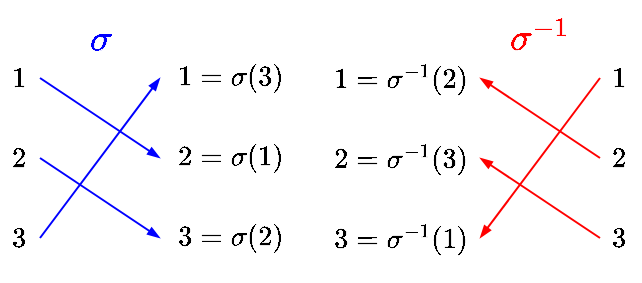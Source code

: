 <mxfile version="21.6.8" type="device" pages="2">
  <diagram name="ページ1" id="j1AXV7vBwtHWgudkMlCj">
    <mxGraphModel dx="682" dy="378" grid="1" gridSize="5" guides="1" tooltips="1" connect="1" arrows="1" fold="1" page="1" pageScale="1" pageWidth="600" pageHeight="600" math="1" shadow="0">
      <root>
        <mxCell id="0" />
        <mxCell id="1" parent="0" />
        <mxCell id="Pkm6Bs31wuboDv5U0Scg-8" style="rounded=0;orthogonalLoop=1;jettySize=auto;html=1;exitX=1;exitY=0.5;exitDx=0;exitDy=0;entryX=0;entryY=0.5;entryDx=0;entryDy=0;endArrow=blockThin;endFill=1;endSize=4;startSize=4;strokeColor=#0000FF;" edge="1" parent="1" source="Pkm6Bs31wuboDv5U0Scg-2" target="Pkm6Bs31wuboDv5U0Scg-6">
          <mxGeometry relative="1" as="geometry" />
        </mxCell>
        <mxCell id="Pkm6Bs31wuboDv5U0Scg-2" value="\(1\)" style="text;html=1;strokeColor=none;fillColor=none;align=center;verticalAlign=middle;whiteSpace=wrap;rounded=0;" vertex="1" parent="1">
          <mxGeometry x="160" y="160" width="20" height="20" as="geometry" />
        </mxCell>
        <mxCell id="Pkm6Bs31wuboDv5U0Scg-9" style="rounded=0;orthogonalLoop=1;jettySize=auto;html=1;exitX=1;exitY=0.5;exitDx=0;exitDy=0;entryX=0;entryY=0.5;entryDx=0;entryDy=0;endArrow=blockThin;endFill=1;endSize=4;startSize=4;strokeColor=#0000FF;" edge="1" parent="1" source="Pkm6Bs31wuboDv5U0Scg-3" target="Pkm6Bs31wuboDv5U0Scg-7">
          <mxGeometry relative="1" as="geometry" />
        </mxCell>
        <mxCell id="Pkm6Bs31wuboDv5U0Scg-3" value="\(2\)" style="text;html=1;strokeColor=none;fillColor=none;align=center;verticalAlign=middle;whiteSpace=wrap;rounded=0;" vertex="1" parent="1">
          <mxGeometry x="160" y="200" width="20" height="20" as="geometry" />
        </mxCell>
        <mxCell id="Pkm6Bs31wuboDv5U0Scg-10" style="rounded=0;orthogonalLoop=1;jettySize=auto;html=1;exitX=1;exitY=0.5;exitDx=0;exitDy=0;entryX=0;entryY=0.5;entryDx=0;entryDy=0;endArrow=blockThin;endFill=1;endSize=4;startSize=4;strokeColor=#0000FF;" edge="1" parent="1" source="Pkm6Bs31wuboDv5U0Scg-4" target="Pkm6Bs31wuboDv5U0Scg-5">
          <mxGeometry relative="1" as="geometry" />
        </mxCell>
        <mxCell id="Pkm6Bs31wuboDv5U0Scg-4" value="\(3\)" style="text;html=1;strokeColor=none;fillColor=none;align=center;verticalAlign=middle;whiteSpace=wrap;rounded=0;" vertex="1" parent="1">
          <mxGeometry x="160" y="240" width="20" height="20" as="geometry" />
        </mxCell>
        <mxCell id="Pkm6Bs31wuboDv5U0Scg-5" value="\(1 = \sigma(3)\)" style="text;html=1;strokeColor=none;fillColor=none;align=center;verticalAlign=middle;whiteSpace=wrap;rounded=0;" vertex="1" parent="1">
          <mxGeometry x="240" y="160" width="70" height="20" as="geometry" />
        </mxCell>
        <mxCell id="Pkm6Bs31wuboDv5U0Scg-6" value="\(2 = \sigma(1)\)" style="text;html=1;strokeColor=none;fillColor=none;align=center;verticalAlign=middle;whiteSpace=wrap;rounded=0;" vertex="1" parent="1">
          <mxGeometry x="240" y="200" width="70" height="20" as="geometry" />
        </mxCell>
        <mxCell id="Pkm6Bs31wuboDv5U0Scg-7" value="\(3 = \sigma(2)\)" style="text;html=1;strokeColor=none;fillColor=none;align=center;verticalAlign=middle;whiteSpace=wrap;rounded=0;" vertex="1" parent="1">
          <mxGeometry x="240" y="240" width="70" height="20" as="geometry" />
        </mxCell>
        <mxCell id="Pkm6Bs31wuboDv5U0Scg-12" value="\(\sigma\)" style="text;html=1;strokeColor=none;fillColor=none;align=center;verticalAlign=middle;whiteSpace=wrap;rounded=0;fontSize=16;fontColor=#0000FF;" vertex="1" parent="1">
          <mxGeometry x="180" y="140" width="60" height="20" as="geometry" />
        </mxCell>
        <mxCell id="Pkm6Bs31wuboDv5U0Scg-13" style="rounded=0;orthogonalLoop=1;jettySize=auto;html=1;exitX=1;exitY=0.5;exitDx=0;exitDy=0;entryX=0;entryY=0.5;entryDx=0;entryDy=0;endArrow=none;endFill=0;endSize=4;startSize=4;startArrow=blockThin;startFill=1;strokeColor=#FF0000;" edge="1" parent="1" source="Pkm6Bs31wuboDv5U0Scg-14" target="Pkm6Bs31wuboDv5U0Scg-20">
          <mxGeometry relative="1" as="geometry" />
        </mxCell>
        <mxCell id="Pkm6Bs31wuboDv5U0Scg-14" value="\(1 = \sigma^{-1}(2)\)" style="text;html=1;strokeColor=none;fillColor=none;align=center;verticalAlign=middle;whiteSpace=wrap;rounded=0;" vertex="1" parent="1">
          <mxGeometry x="320" y="160" width="80" height="20" as="geometry" />
        </mxCell>
        <mxCell id="Pkm6Bs31wuboDv5U0Scg-15" style="rounded=0;orthogonalLoop=1;jettySize=auto;html=1;exitX=1;exitY=0.5;exitDx=0;exitDy=0;entryX=0;entryY=0.5;entryDx=0;entryDy=0;endArrow=none;endFill=0;endSize=4;startSize=4;startArrow=blockThin;startFill=1;strokeColor=#FF0000;" edge="1" parent="1" source="Pkm6Bs31wuboDv5U0Scg-16" target="Pkm6Bs31wuboDv5U0Scg-21">
          <mxGeometry relative="1" as="geometry" />
        </mxCell>
        <mxCell id="Pkm6Bs31wuboDv5U0Scg-16" value="\(2 = \sigma^{-1}(3)\)" style="text;html=1;strokeColor=none;fillColor=none;align=center;verticalAlign=middle;whiteSpace=wrap;rounded=0;" vertex="1" parent="1">
          <mxGeometry x="320" y="200" width="80" height="20" as="geometry" />
        </mxCell>
        <mxCell id="Pkm6Bs31wuboDv5U0Scg-17" style="rounded=0;orthogonalLoop=1;jettySize=auto;html=1;exitX=1;exitY=0.5;exitDx=0;exitDy=0;entryX=0;entryY=0.5;entryDx=0;entryDy=0;endArrow=none;endFill=0;endSize=4;startSize=4;startArrow=blockThin;startFill=1;strokeColor=#FF0000;" edge="1" parent="1" source="Pkm6Bs31wuboDv5U0Scg-18" target="Pkm6Bs31wuboDv5U0Scg-19">
          <mxGeometry relative="1" as="geometry" />
        </mxCell>
        <mxCell id="Pkm6Bs31wuboDv5U0Scg-18" value="\(3 = \sigma^{-1}(1)\)" style="text;html=1;strokeColor=none;fillColor=none;align=center;verticalAlign=middle;whiteSpace=wrap;rounded=0;" vertex="1" parent="1">
          <mxGeometry x="320" y="240" width="80" height="20" as="geometry" />
        </mxCell>
        <mxCell id="Pkm6Bs31wuboDv5U0Scg-19" value="\(1\)" style="text;html=1;strokeColor=none;fillColor=none;align=center;verticalAlign=middle;whiteSpace=wrap;rounded=0;" vertex="1" parent="1">
          <mxGeometry x="460" y="160" width="20" height="20" as="geometry" />
        </mxCell>
        <mxCell id="Pkm6Bs31wuboDv5U0Scg-20" value="\(2\)" style="text;html=1;strokeColor=none;fillColor=none;align=center;verticalAlign=middle;whiteSpace=wrap;rounded=0;" vertex="1" parent="1">
          <mxGeometry x="460" y="200" width="20" height="20" as="geometry" />
        </mxCell>
        <mxCell id="Pkm6Bs31wuboDv5U0Scg-21" value="\(3\)" style="text;html=1;strokeColor=none;fillColor=none;align=center;verticalAlign=middle;whiteSpace=wrap;rounded=0;" vertex="1" parent="1">
          <mxGeometry x="460" y="240" width="20" height="20" as="geometry" />
        </mxCell>
        <mxCell id="Pkm6Bs31wuboDv5U0Scg-22" value="\(\sigma^{-1}\)" style="text;html=1;strokeColor=none;fillColor=none;align=center;verticalAlign=middle;whiteSpace=wrap;rounded=0;fontSize=16;fontColor=#FF0000;" vertex="1" parent="1">
          <mxGeometry x="400" y="140" width="60" height="20" as="geometry" />
        </mxCell>
      </root>
    </mxGraphModel>
  </diagram>
  <diagram id="JRWFFP7KgaPhAkO86Ai0" name="ページ2">
    <mxGraphModel dx="812" dy="450" grid="1" gridSize="5" guides="1" tooltips="1" connect="1" arrows="1" fold="1" page="1" pageScale="1" pageWidth="600" pageHeight="600" math="1" shadow="0">
      <root>
        <mxCell id="0" />
        <mxCell id="1" parent="0" />
        <mxCell id="yssun6Ey7zOWDzPt7ppu-1" style="rounded=0;orthogonalLoop=1;jettySize=auto;html=1;exitX=1;exitY=0.5;exitDx=0;exitDy=0;entryX=0;entryY=0.5;entryDx=0;entryDy=0;endArrow=blockThin;endFill=1;endSize=4;startSize=4;strokeColor=#0000FF;" edge="1" parent="1" source="yssun6Ey7zOWDzPt7ppu-2" target="yssun6Ey7zOWDzPt7ppu-9">
          <mxGeometry relative="1" as="geometry" />
        </mxCell>
        <mxCell id="yssun6Ey7zOWDzPt7ppu-2" value="\(1\)" style="text;html=1;strokeColor=none;fillColor=none;align=center;verticalAlign=middle;whiteSpace=wrap;rounded=0;" vertex="1" parent="1">
          <mxGeometry x="160" y="160" width="20" height="20" as="geometry" />
        </mxCell>
        <mxCell id="yssun6Ey7zOWDzPt7ppu-3" style="rounded=0;orthogonalLoop=1;jettySize=auto;html=1;exitX=1;exitY=0.5;exitDx=0;exitDy=0;entryX=0;entryY=0.5;entryDx=0;entryDy=0;endArrow=blockThin;endFill=1;endSize=4;startSize=4;strokeColor=#0000FF;" edge="1" parent="1" source="yssun6Ey7zOWDzPt7ppu-6" target="yssun6Ey7zOWDzPt7ppu-8">
          <mxGeometry relative="1" as="geometry">
            <mxPoint x="320" y="170" as="sourcePoint" />
            <mxPoint x="380" y="210" as="targetPoint" />
          </mxGeometry>
        </mxCell>
        <mxCell id="yssun6Ey7zOWDzPt7ppu-4" value="\(2\)" style="text;html=1;strokeColor=none;fillColor=none;align=center;verticalAlign=middle;whiteSpace=wrap;rounded=0;" vertex="1" parent="1">
          <mxGeometry x="160" y="190" width="20" height="20" as="geometry" />
        </mxCell>
        <mxCell id="yssun6Ey7zOWDzPt7ppu-5" style="rounded=0;orthogonalLoop=1;jettySize=auto;html=1;exitX=1;exitY=0.5;exitDx=0;exitDy=0;entryX=0;entryY=0.5;entryDx=0;entryDy=0;endArrow=blockThin;endFill=1;endSize=4;startSize=4;strokeColor=#0000FF;" edge="1" parent="1" source="yssun6Ey7zOWDzPt7ppu-4" target="yssun6Ey7zOWDzPt7ppu-7">
          <mxGeometry relative="1" as="geometry" />
        </mxCell>
        <mxCell id="yssun6Ey7zOWDzPt7ppu-6" value="\(3\)" style="text;html=1;strokeColor=none;fillColor=none;align=center;verticalAlign=middle;whiteSpace=wrap;rounded=0;" vertex="1" parent="1">
          <mxGeometry x="160" y="220" width="20" height="20" as="geometry" />
        </mxCell>
        <mxCell id="yssun6Ey7zOWDzPt7ppu-7" value="\(1 = \sigma(2)\)" style="text;html=1;strokeColor=none;fillColor=none;align=center;verticalAlign=middle;whiteSpace=wrap;rounded=0;" vertex="1" parent="1">
          <mxGeometry x="240" y="160" width="70" height="20" as="geometry" />
        </mxCell>
        <mxCell id="yssun6Ey7zOWDzPt7ppu-8" value="\(2 = \sigma(3)\)" style="text;html=1;strokeColor=none;fillColor=none;align=center;verticalAlign=middle;whiteSpace=wrap;rounded=0;" vertex="1" parent="1">
          <mxGeometry x="240" y="190" width="70" height="20" as="geometry" />
        </mxCell>
        <mxCell id="yssun6Ey7zOWDzPt7ppu-9" value="\(3 = \sigma(1)\)" style="text;html=1;strokeColor=none;fillColor=none;align=center;verticalAlign=middle;whiteSpace=wrap;rounded=0;" vertex="1" parent="1">
          <mxGeometry x="240" y="220" width="70" height="20" as="geometry" />
        </mxCell>
        <mxCell id="yssun6Ey7zOWDzPt7ppu-10" value="\(\sigma\)" style="text;html=1;strokeColor=none;fillColor=none;align=center;verticalAlign=middle;whiteSpace=wrap;rounded=0;fontSize=16;fontColor=#0000FF;" vertex="1" parent="1">
          <mxGeometry x="180" y="140" width="60" height="20" as="geometry" />
        </mxCell>
        <mxCell id="yssun6Ey7zOWDzPt7ppu-11" style="rounded=0;orthogonalLoop=1;jettySize=auto;html=1;exitX=1;exitY=0.5;exitDx=0;exitDy=0;entryX=0;entryY=0.5;entryDx=0;entryDy=0;endArrow=blockThin;endFill=1;endSize=4;startSize=4;strokeColor=#FF0000;" edge="1" parent="1" source="yssun6Ey7zOWDzPt7ppu-12" target="yssun6Ey7zOWDzPt7ppu-18">
          <mxGeometry relative="1" as="geometry" />
        </mxCell>
        <mxCell id="yssun6Ey7zOWDzPt7ppu-12" value="\(1\)" style="text;html=1;strokeColor=none;fillColor=none;align=center;verticalAlign=middle;whiteSpace=wrap;rounded=0;" vertex="1" parent="1">
          <mxGeometry x="320" y="160" width="20" height="20" as="geometry" />
        </mxCell>
        <mxCell id="yssun6Ey7zOWDzPt7ppu-13" style="rounded=0;orthogonalLoop=1;jettySize=auto;html=1;exitX=1;exitY=0.5;exitDx=0;exitDy=0;entryX=0;entryY=0.5;entryDx=0;entryDy=0;endArrow=blockThin;endFill=1;endSize=4;startSize=4;strokeColor=#FF0000;" edge="1" parent="1" source="yssun6Ey7zOWDzPt7ppu-16" target="yssun6Ey7zOWDzPt7ppu-19">
          <mxGeometry relative="1" as="geometry">
            <mxPoint x="480" y="160" as="sourcePoint" />
            <mxPoint x="540" y="200" as="targetPoint" />
          </mxGeometry>
        </mxCell>
        <mxCell id="yssun6Ey7zOWDzPt7ppu-14" value="\(2\)" style="text;html=1;strokeColor=none;fillColor=none;align=center;verticalAlign=middle;whiteSpace=wrap;rounded=0;" vertex="1" parent="1">
          <mxGeometry x="320" y="190" width="20" height="20" as="geometry" />
        </mxCell>
        <mxCell id="yssun6Ey7zOWDzPt7ppu-15" style="rounded=0;orthogonalLoop=1;jettySize=auto;html=1;exitX=1;exitY=0.5;exitDx=0;exitDy=0;entryX=0;entryY=0.5;entryDx=0;entryDy=0;endArrow=blockThin;endFill=1;endSize=4;startSize=4;strokeColor=#FF0000;" edge="1" parent="1" source="yssun6Ey7zOWDzPt7ppu-14" target="yssun6Ey7zOWDzPt7ppu-17">
          <mxGeometry relative="1" as="geometry" />
        </mxCell>
        <mxCell id="yssun6Ey7zOWDzPt7ppu-16" value="\(3\)" style="text;html=1;strokeColor=none;fillColor=none;align=center;verticalAlign=middle;whiteSpace=wrap;rounded=0;" vertex="1" parent="1">
          <mxGeometry x="320" y="220" width="20" height="20" as="geometry" />
        </mxCell>
        <mxCell id="yssun6Ey7zOWDzPt7ppu-17" value="\(1 = \tau(2)\)" style="text;html=1;strokeColor=none;fillColor=none;align=center;verticalAlign=middle;whiteSpace=wrap;rounded=0;" vertex="1" parent="1">
          <mxGeometry x="400" y="160" width="70" height="20" as="geometry" />
        </mxCell>
        <mxCell id="yssun6Ey7zOWDzPt7ppu-18" value="\(2 = \tau(1)\)" style="text;html=1;strokeColor=none;fillColor=none;align=center;verticalAlign=middle;whiteSpace=wrap;rounded=0;" vertex="1" parent="1">
          <mxGeometry x="400" y="190" width="70" height="20" as="geometry" />
        </mxCell>
        <mxCell id="yssun6Ey7zOWDzPt7ppu-19" value="\(3 = \tau(3)\)" style="text;html=1;strokeColor=none;fillColor=none;align=center;verticalAlign=middle;whiteSpace=wrap;rounded=0;" vertex="1" parent="1">
          <mxGeometry x="400" y="220" width="70" height="20" as="geometry" />
        </mxCell>
        <mxCell id="yssun6Ey7zOWDzPt7ppu-20" value="\(\tau\)" style="text;html=1;strokeColor=none;fillColor=none;align=center;verticalAlign=middle;whiteSpace=wrap;rounded=0;fontSize=16;fontColor=#FF0000;" vertex="1" parent="1">
          <mxGeometry x="340" y="140" width="60" height="20" as="geometry" />
        </mxCell>
        <mxCell id="yssun6Ey7zOWDzPt7ppu-21" style="rounded=0;orthogonalLoop=1;jettySize=auto;html=1;exitX=1;exitY=0.5;exitDx=0;exitDy=0;entryX=0;entryY=0.5;entryDx=0;entryDy=0;endArrow=blockThin;endFill=1;endSize=4;startSize=4;strokeColor=#00CC00;" edge="1" parent="1" source="yssun6Ey7zOWDzPt7ppu-22" target="yssun6Ey7zOWDzPt7ppu-39">
          <mxGeometry relative="1" as="geometry">
            <mxPoint x="305" y="360.0" as="targetPoint" />
          </mxGeometry>
        </mxCell>
        <mxCell id="yssun6Ey7zOWDzPt7ppu-22" value="\(1\)" style="text;html=1;strokeColor=none;fillColor=none;align=center;verticalAlign=middle;whiteSpace=wrap;rounded=0;" vertex="1" parent="1">
          <mxGeometry x="265" y="270" width="20" height="20" as="geometry" />
        </mxCell>
        <mxCell id="yssun6Ey7zOWDzPt7ppu-23" style="rounded=0;orthogonalLoop=1;jettySize=auto;html=1;exitX=1;exitY=0.5;exitDx=0;exitDy=0;entryX=0;entryY=0.5;entryDx=0;entryDy=0;endArrow=blockThin;endFill=1;endSize=4;startSize=4;strokeColor=#00CC00;" edge="1" parent="1" source="yssun6Ey7zOWDzPt7ppu-26" target="yssun6Ey7zOWDzPt7ppu-37">
          <mxGeometry relative="1" as="geometry">
            <mxPoint x="385" y="290" as="sourcePoint" />
            <mxPoint x="305" y="320.0" as="targetPoint" />
          </mxGeometry>
        </mxCell>
        <mxCell id="yssun6Ey7zOWDzPt7ppu-24" value="\(2\)" style="text;html=1;strokeColor=none;fillColor=none;align=center;verticalAlign=middle;whiteSpace=wrap;rounded=0;" vertex="1" parent="1">
          <mxGeometry x="265" y="300" width="20" height="20" as="geometry" />
        </mxCell>
        <mxCell id="yssun6Ey7zOWDzPt7ppu-25" style="rounded=0;orthogonalLoop=1;jettySize=auto;html=1;exitX=1;exitY=0.5;exitDx=0;exitDy=0;entryX=0;entryY=0.5;entryDx=0;entryDy=0;endArrow=blockThin;endFill=1;endSize=4;startSize=4;strokeColor=#00CC00;" edge="1" parent="1" source="yssun6Ey7zOWDzPt7ppu-24" target="yssun6Ey7zOWDzPt7ppu-38">
          <mxGeometry relative="1" as="geometry">
            <mxPoint x="305" y="270" as="targetPoint" />
          </mxGeometry>
        </mxCell>
        <mxCell id="yssun6Ey7zOWDzPt7ppu-26" value="\(3\)" style="text;html=1;strokeColor=none;fillColor=none;align=center;verticalAlign=middle;whiteSpace=wrap;rounded=0;" vertex="1" parent="1">
          <mxGeometry x="265" y="330" width="20" height="20" as="geometry" />
        </mxCell>
        <mxCell id="yssun6Ey7zOWDzPt7ppu-37" value="\(1 = \tau\circ\sigma(3)\)" style="text;html=1;strokeColor=none;fillColor=none;align=center;verticalAlign=middle;whiteSpace=wrap;rounded=0;" vertex="1" parent="1">
          <mxGeometry x="345" y="270" width="90" height="20" as="geometry" />
        </mxCell>
        <mxCell id="yssun6Ey7zOWDzPt7ppu-38" value="\(2 =\tau\circ\sigma(2)&lt;br&gt;\)" style="text;html=1;strokeColor=none;fillColor=none;align=center;verticalAlign=middle;whiteSpace=wrap;rounded=0;" vertex="1" parent="1">
          <mxGeometry x="345" y="300" width="90" height="20" as="geometry" />
        </mxCell>
        <mxCell id="yssun6Ey7zOWDzPt7ppu-39" value="\(3 =\tau\circ\sigma(1)&lt;br&gt;\)" style="text;html=1;strokeColor=none;fillColor=none;align=center;verticalAlign=middle;whiteSpace=wrap;rounded=0;" vertex="1" parent="1">
          <mxGeometry x="345" y="330" width="90" height="20" as="geometry" />
        </mxCell>
        <mxCell id="yssun6Ey7zOWDzPt7ppu-40" value="\(\tau\) &lt;font color=&quot;#000000&quot;&gt;\(\circ\)&lt;/font&gt;&amp;nbsp;&lt;font color=&quot;#0000ff&quot;&gt;\(\sigma\)&lt;/font&gt;" style="text;html=1;strokeColor=none;fillColor=none;align=center;verticalAlign=middle;whiteSpace=wrap;rounded=0;fontSize=16;fontColor=#FF0000;" vertex="1" parent="1">
          <mxGeometry x="285" y="250" width="60" height="20" as="geometry" />
        </mxCell>
      </root>
    </mxGraphModel>
  </diagram>
</mxfile>
